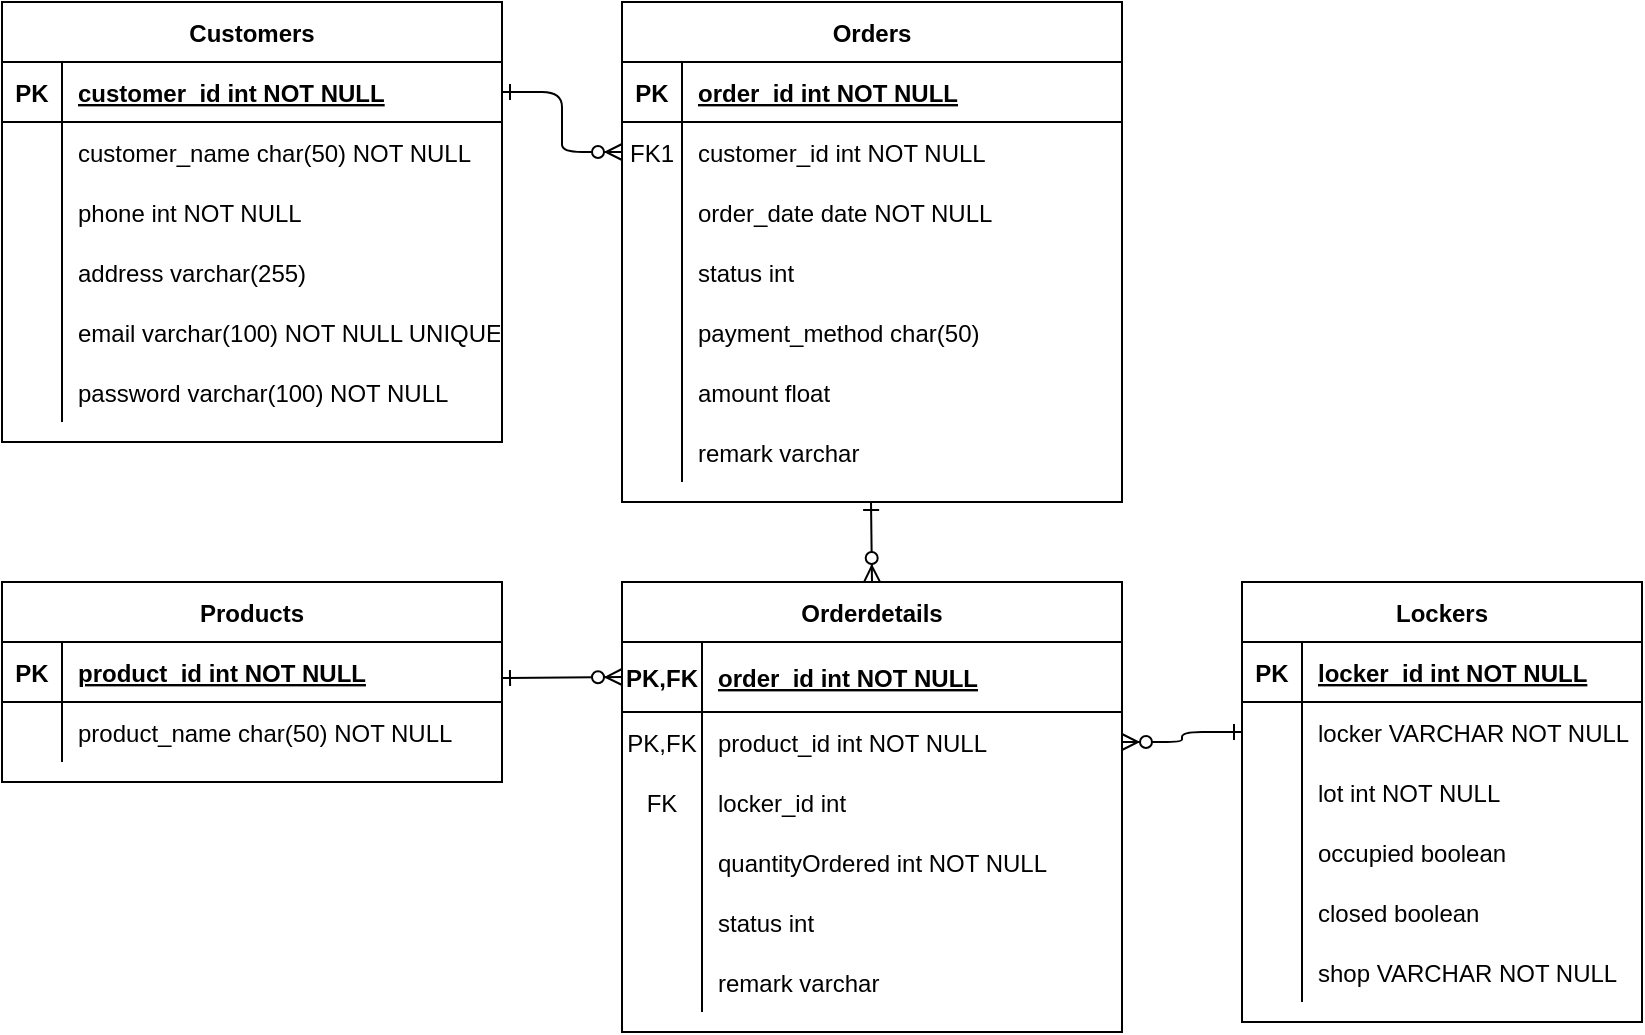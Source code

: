 <mxfile version="15.4.0" type="device"><diagram id="grjkItqrMykEuJ32szFW" name="Page-2"><mxGraphModel dx="685" dy="651" grid="1" gridSize="10" guides="1" tooltips="1" connect="1" arrows="1" fold="1" page="1" pageScale="1" pageWidth="850" pageHeight="1100" math="0" shadow="0"><root><mxCell id="0"/><mxCell id="1" parent="0"/><mxCell id="LS-kDcIeVGVTbDfE-FYb-1" value="" style="edgeStyle=entityRelationEdgeStyle;endArrow=ERzeroToMany;startArrow=ERone;endFill=1;startFill=0;" parent="1" source="LS-kDcIeVGVTbDfE-FYb-39" target="LS-kDcIeVGVTbDfE-FYb-7" edge="1"><mxGeometry width="100" height="100" relative="1" as="geometry"><mxPoint x="230" y="680" as="sourcePoint"/><mxPoint x="330" y="580" as="targetPoint"/></mxGeometry></mxCell><mxCell id="LS-kDcIeVGVTbDfE-FYb-2" value="" style="edgeStyle=orthogonalEdgeStyle;endArrow=ERzeroToMany;startArrow=ERone;endFill=1;startFill=0;exitX=0;exitY=0.5;exitDx=0;exitDy=0;entryX=1;entryY=0.5;entryDx=0;entryDy=0;" parent="1" source="LS-kDcIeVGVTbDfE-FYb-32" target="LS-kDcIeVGVTbDfE-FYb-58" edge="1"><mxGeometry width="100" height="100" relative="1" as="geometry"><mxPoint x="290" y="110" as="sourcePoint"/><mxPoint x="630" y="115" as="targetPoint"/></mxGeometry></mxCell><mxCell id="LS-kDcIeVGVTbDfE-FYb-3" value="Orders" style="shape=table;startSize=30;container=1;collapsible=1;childLayout=tableLayout;fixedRows=1;rowLines=0;fontStyle=1;align=center;resizeLast=1;" parent="1" vertex="1"><mxGeometry x="320" y="80" width="250" height="250" as="geometry"/></mxCell><mxCell id="LS-kDcIeVGVTbDfE-FYb-4" value="" style="shape=partialRectangle;collapsible=0;dropTarget=0;pointerEvents=0;fillColor=none;points=[[0,0.5],[1,0.5]];portConstraint=eastwest;top=0;left=0;right=0;bottom=1;" parent="LS-kDcIeVGVTbDfE-FYb-3" vertex="1"><mxGeometry y="30" width="250" height="30" as="geometry"/></mxCell><mxCell id="LS-kDcIeVGVTbDfE-FYb-5" value="PK" style="shape=partialRectangle;overflow=hidden;connectable=0;fillColor=none;top=0;left=0;bottom=0;right=0;fontStyle=1;" parent="LS-kDcIeVGVTbDfE-FYb-4" vertex="1"><mxGeometry width="30" height="30" as="geometry"><mxRectangle width="30" height="30" as="alternateBounds"/></mxGeometry></mxCell><mxCell id="LS-kDcIeVGVTbDfE-FYb-6" value="order_id int NOT NULL " style="shape=partialRectangle;overflow=hidden;connectable=0;fillColor=none;top=0;left=0;bottom=0;right=0;align=left;spacingLeft=6;fontStyle=5;" parent="LS-kDcIeVGVTbDfE-FYb-4" vertex="1"><mxGeometry x="30" width="220" height="30" as="geometry"><mxRectangle width="220" height="30" as="alternateBounds"/></mxGeometry></mxCell><mxCell id="LS-kDcIeVGVTbDfE-FYb-7" value="" style="shape=partialRectangle;collapsible=0;dropTarget=0;pointerEvents=0;fillColor=none;points=[[0,0.5],[1,0.5]];portConstraint=eastwest;top=0;left=0;right=0;bottom=0;" parent="LS-kDcIeVGVTbDfE-FYb-3" vertex="1"><mxGeometry y="60" width="250" height="30" as="geometry"/></mxCell><mxCell id="LS-kDcIeVGVTbDfE-FYb-8" value="FK1" style="shape=partialRectangle;overflow=hidden;connectable=0;fillColor=none;top=0;left=0;bottom=0;right=0;" parent="LS-kDcIeVGVTbDfE-FYb-7" vertex="1"><mxGeometry width="30" height="30" as="geometry"><mxRectangle width="30" height="30" as="alternateBounds"/></mxGeometry></mxCell><mxCell id="LS-kDcIeVGVTbDfE-FYb-9" value="customer_id int NOT NULL" style="shape=partialRectangle;overflow=hidden;connectable=0;fillColor=none;top=0;left=0;bottom=0;right=0;align=left;spacingLeft=6;" parent="LS-kDcIeVGVTbDfE-FYb-7" vertex="1"><mxGeometry x="30" width="220" height="30" as="geometry"><mxRectangle width="220" height="30" as="alternateBounds"/></mxGeometry></mxCell><mxCell id="LS-kDcIeVGVTbDfE-FYb-13" value="" style="shape=partialRectangle;collapsible=0;dropTarget=0;pointerEvents=0;fillColor=none;points=[[0,0.5],[1,0.5]];portConstraint=eastwest;top=0;left=0;right=0;bottom=0;" parent="LS-kDcIeVGVTbDfE-FYb-3" vertex="1"><mxGeometry y="90" width="250" height="30" as="geometry"/></mxCell><mxCell id="LS-kDcIeVGVTbDfE-FYb-14" value="" style="shape=partialRectangle;overflow=hidden;connectable=0;fillColor=none;top=0;left=0;bottom=0;right=0;" parent="LS-kDcIeVGVTbDfE-FYb-13" vertex="1"><mxGeometry width="30" height="30" as="geometry"><mxRectangle width="30" height="30" as="alternateBounds"/></mxGeometry></mxCell><mxCell id="LS-kDcIeVGVTbDfE-FYb-15" value="order_date date NOT NULL" style="shape=partialRectangle;overflow=hidden;connectable=0;fillColor=none;top=0;left=0;bottom=0;right=0;align=left;spacingLeft=6;" parent="LS-kDcIeVGVTbDfE-FYb-13" vertex="1"><mxGeometry x="30" width="220" height="30" as="geometry"><mxRectangle width="220" height="30" as="alternateBounds"/></mxGeometry></mxCell><mxCell id="LS-kDcIeVGVTbDfE-FYb-16" value="" style="shape=partialRectangle;collapsible=0;dropTarget=0;pointerEvents=0;fillColor=none;points=[[0,0.5],[1,0.5]];portConstraint=eastwest;top=0;left=0;right=0;bottom=0;" parent="LS-kDcIeVGVTbDfE-FYb-3" vertex="1"><mxGeometry y="120" width="250" height="30" as="geometry"/></mxCell><mxCell id="LS-kDcIeVGVTbDfE-FYb-17" value="" style="shape=partialRectangle;overflow=hidden;connectable=0;fillColor=none;top=0;left=0;bottom=0;right=0;" parent="LS-kDcIeVGVTbDfE-FYb-16" vertex="1"><mxGeometry width="30" height="30" as="geometry"><mxRectangle width="30" height="30" as="alternateBounds"/></mxGeometry></mxCell><mxCell id="LS-kDcIeVGVTbDfE-FYb-18" value="status int" style="shape=partialRectangle;overflow=hidden;connectable=0;fillColor=none;top=0;left=0;bottom=0;right=0;align=left;spacingLeft=6;" parent="LS-kDcIeVGVTbDfE-FYb-16" vertex="1"><mxGeometry x="30" width="220" height="30" as="geometry"><mxRectangle width="220" height="30" as="alternateBounds"/></mxGeometry></mxCell><mxCell id="LS-kDcIeVGVTbDfE-FYb-19" value="" style="shape=partialRectangle;collapsible=0;dropTarget=0;pointerEvents=0;fillColor=none;points=[[0,0.5],[1,0.5]];portConstraint=eastwest;top=0;left=0;right=0;bottom=0;" parent="LS-kDcIeVGVTbDfE-FYb-3" vertex="1"><mxGeometry y="150" width="250" height="30" as="geometry"/></mxCell><mxCell id="LS-kDcIeVGVTbDfE-FYb-20" value="" style="shape=partialRectangle;overflow=hidden;connectable=0;fillColor=none;top=0;left=0;bottom=0;right=0;" parent="LS-kDcIeVGVTbDfE-FYb-19" vertex="1"><mxGeometry width="30" height="30" as="geometry"><mxRectangle width="30" height="30" as="alternateBounds"/></mxGeometry></mxCell><mxCell id="LS-kDcIeVGVTbDfE-FYb-21" value="payment_method char(50)" style="shape=partialRectangle;overflow=hidden;connectable=0;fillColor=none;top=0;left=0;bottom=0;right=0;align=left;spacingLeft=6;" parent="LS-kDcIeVGVTbDfE-FYb-19" vertex="1"><mxGeometry x="30" width="220" height="30" as="geometry"><mxRectangle width="220" height="30" as="alternateBounds"/></mxGeometry></mxCell><mxCell id="LS-kDcIeVGVTbDfE-FYb-22" value="" style="shape=partialRectangle;collapsible=0;dropTarget=0;pointerEvents=0;fillColor=none;points=[[0,0.5],[1,0.5]];portConstraint=eastwest;top=0;left=0;right=0;bottom=0;" parent="LS-kDcIeVGVTbDfE-FYb-3" vertex="1"><mxGeometry y="180" width="250" height="30" as="geometry"/></mxCell><mxCell id="LS-kDcIeVGVTbDfE-FYb-23" value="" style="shape=partialRectangle;overflow=hidden;connectable=0;fillColor=none;top=0;left=0;bottom=0;right=0;" parent="LS-kDcIeVGVTbDfE-FYb-22" vertex="1"><mxGeometry width="30" height="30" as="geometry"><mxRectangle width="30" height="30" as="alternateBounds"/></mxGeometry></mxCell><mxCell id="LS-kDcIeVGVTbDfE-FYb-24" value="amount float" style="shape=partialRectangle;overflow=hidden;connectable=0;fillColor=none;top=0;left=0;bottom=0;right=0;align=left;spacingLeft=6;" parent="LS-kDcIeVGVTbDfE-FYb-22" vertex="1"><mxGeometry x="30" width="220" height="30" as="geometry"><mxRectangle width="220" height="30" as="alternateBounds"/></mxGeometry></mxCell><mxCell id="LS-kDcIeVGVTbDfE-FYb-25" value="" style="shape=partialRectangle;collapsible=0;dropTarget=0;pointerEvents=0;fillColor=none;points=[[0,0.5],[1,0.5]];portConstraint=eastwest;top=0;left=0;right=0;bottom=0;" parent="LS-kDcIeVGVTbDfE-FYb-3" vertex="1"><mxGeometry y="210" width="250" height="30" as="geometry"/></mxCell><mxCell id="LS-kDcIeVGVTbDfE-FYb-26" value="" style="shape=partialRectangle;overflow=hidden;connectable=0;fillColor=none;top=0;left=0;bottom=0;right=0;" parent="LS-kDcIeVGVTbDfE-FYb-25" vertex="1"><mxGeometry width="30" height="30" as="geometry"><mxRectangle width="30" height="30" as="alternateBounds"/></mxGeometry></mxCell><mxCell id="LS-kDcIeVGVTbDfE-FYb-27" value="remark varchar" style="shape=partialRectangle;overflow=hidden;connectable=0;fillColor=none;top=0;left=0;bottom=0;right=0;align=left;spacingLeft=6;" parent="LS-kDcIeVGVTbDfE-FYb-25" vertex="1"><mxGeometry x="30" width="220" height="30" as="geometry"><mxRectangle width="220" height="30" as="alternateBounds"/></mxGeometry></mxCell><mxCell id="LS-kDcIeVGVTbDfE-FYb-28" value="Lockers" style="shape=table;startSize=30;container=1;collapsible=1;childLayout=tableLayout;fixedRows=1;rowLines=0;fontStyle=1;align=center;resizeLast=1;" parent="1" vertex="1"><mxGeometry x="630" y="370" width="200" height="220" as="geometry"/></mxCell><mxCell id="LS-kDcIeVGVTbDfE-FYb-29" value="" style="shape=partialRectangle;collapsible=0;dropTarget=0;pointerEvents=0;fillColor=none;points=[[0,0.5],[1,0.5]];portConstraint=eastwest;top=0;left=0;right=0;bottom=1;" parent="LS-kDcIeVGVTbDfE-FYb-28" vertex="1"><mxGeometry y="30" width="200" height="30" as="geometry"/></mxCell><mxCell id="LS-kDcIeVGVTbDfE-FYb-30" value="PK" style="shape=partialRectangle;overflow=hidden;connectable=0;fillColor=none;top=0;left=0;bottom=0;right=0;fontStyle=1;" parent="LS-kDcIeVGVTbDfE-FYb-29" vertex="1"><mxGeometry width="30" height="30" as="geometry"><mxRectangle width="30" height="30" as="alternateBounds"/></mxGeometry></mxCell><mxCell id="LS-kDcIeVGVTbDfE-FYb-31" value="locker_id int NOT NULL " style="shape=partialRectangle;overflow=hidden;connectable=0;fillColor=none;top=0;left=0;bottom=0;right=0;align=left;spacingLeft=6;fontStyle=5;" parent="LS-kDcIeVGVTbDfE-FYb-29" vertex="1"><mxGeometry x="30" width="170" height="30" as="geometry"><mxRectangle width="170" height="30" as="alternateBounds"/></mxGeometry></mxCell><mxCell id="LS-kDcIeVGVTbDfE-FYb-32" value="" style="shape=partialRectangle;collapsible=0;dropTarget=0;pointerEvents=0;fillColor=none;points=[[0,0.5],[1,0.5]];portConstraint=eastwest;top=0;left=0;right=0;bottom=0;" parent="LS-kDcIeVGVTbDfE-FYb-28" vertex="1"><mxGeometry y="60" width="200" height="30" as="geometry"/></mxCell><mxCell id="LS-kDcIeVGVTbDfE-FYb-33" value="" style="shape=partialRectangle;overflow=hidden;connectable=0;fillColor=none;top=0;left=0;bottom=0;right=0;" parent="LS-kDcIeVGVTbDfE-FYb-32" vertex="1"><mxGeometry width="30" height="30" as="geometry"><mxRectangle width="30" height="30" as="alternateBounds"/></mxGeometry></mxCell><mxCell id="LS-kDcIeVGVTbDfE-FYb-34" value="locker VARCHAR NOT NULL" style="shape=partialRectangle;overflow=hidden;connectable=0;fillColor=none;top=0;left=0;bottom=0;right=0;align=left;spacingLeft=6;" parent="LS-kDcIeVGVTbDfE-FYb-32" vertex="1"><mxGeometry x="30" width="170" height="30" as="geometry"><mxRectangle width="170" height="30" as="alternateBounds"/></mxGeometry></mxCell><mxCell id="MwimiE2lB3HSXXo6XYTn-4" value="" style="shape=partialRectangle;collapsible=0;dropTarget=0;pointerEvents=0;fillColor=none;points=[[0,0.5],[1,0.5]];portConstraint=eastwest;top=0;left=0;right=0;bottom=0;" parent="LS-kDcIeVGVTbDfE-FYb-28" vertex="1"><mxGeometry y="90" width="200" height="30" as="geometry"/></mxCell><mxCell id="MwimiE2lB3HSXXo6XYTn-5" value="" style="shape=partialRectangle;overflow=hidden;connectable=0;fillColor=none;top=0;left=0;bottom=0;right=0;" parent="MwimiE2lB3HSXXo6XYTn-4" vertex="1"><mxGeometry width="30" height="30" as="geometry"><mxRectangle width="30" height="30" as="alternateBounds"/></mxGeometry></mxCell><mxCell id="MwimiE2lB3HSXXo6XYTn-6" value="lot int NOT NULL" style="shape=partialRectangle;overflow=hidden;connectable=0;fillColor=none;top=0;left=0;bottom=0;right=0;align=left;spacingLeft=6;" parent="MwimiE2lB3HSXXo6XYTn-4" vertex="1"><mxGeometry x="30" width="170" height="30" as="geometry"><mxRectangle width="170" height="30" as="alternateBounds"/></mxGeometry></mxCell><mxCell id="LS-kDcIeVGVTbDfE-FYb-35" value="" style="shape=partialRectangle;collapsible=0;dropTarget=0;pointerEvents=0;fillColor=none;points=[[0,0.5],[1,0.5]];portConstraint=eastwest;top=0;left=0;right=0;bottom=0;" parent="LS-kDcIeVGVTbDfE-FYb-28" vertex="1"><mxGeometry y="120" width="200" height="30" as="geometry"/></mxCell><mxCell id="LS-kDcIeVGVTbDfE-FYb-36" value="" style="shape=partialRectangle;overflow=hidden;connectable=0;fillColor=none;top=0;left=0;bottom=0;right=0;" parent="LS-kDcIeVGVTbDfE-FYb-35" vertex="1"><mxGeometry width="30" height="30" as="geometry"><mxRectangle width="30" height="30" as="alternateBounds"/></mxGeometry></mxCell><mxCell id="LS-kDcIeVGVTbDfE-FYb-37" value="occupied boolean" style="shape=partialRectangle;overflow=hidden;connectable=0;fillColor=none;top=0;left=0;bottom=0;right=0;align=left;spacingLeft=6;" parent="LS-kDcIeVGVTbDfE-FYb-35" vertex="1"><mxGeometry x="30" width="170" height="30" as="geometry"><mxRectangle width="170" height="30" as="alternateBounds"/></mxGeometry></mxCell><mxCell id="MwimiE2lB3HSXXo6XYTn-1" value="" style="shape=partialRectangle;collapsible=0;dropTarget=0;pointerEvents=0;fillColor=none;points=[[0,0.5],[1,0.5]];portConstraint=eastwest;top=0;left=0;right=0;bottom=0;" parent="LS-kDcIeVGVTbDfE-FYb-28" vertex="1"><mxGeometry y="150" width="200" height="30" as="geometry"/></mxCell><mxCell id="MwimiE2lB3HSXXo6XYTn-2" value="" style="shape=partialRectangle;overflow=hidden;connectable=0;fillColor=none;top=0;left=0;bottom=0;right=0;" parent="MwimiE2lB3HSXXo6XYTn-1" vertex="1"><mxGeometry width="30" height="30" as="geometry"><mxRectangle width="30" height="30" as="alternateBounds"/></mxGeometry></mxCell><mxCell id="MwimiE2lB3HSXXo6XYTn-3" value="closed boolean" style="shape=partialRectangle;overflow=hidden;connectable=0;fillColor=none;top=0;left=0;bottom=0;right=0;align=left;spacingLeft=6;" parent="MwimiE2lB3HSXXo6XYTn-1" vertex="1"><mxGeometry x="30" width="170" height="30" as="geometry"><mxRectangle width="170" height="30" as="alternateBounds"/></mxGeometry></mxCell><mxCell id="e6Lt8sVn6XmktYVXnQuO-1" value="" style="shape=partialRectangle;collapsible=0;dropTarget=0;pointerEvents=0;fillColor=none;points=[[0,0.5],[1,0.5]];portConstraint=eastwest;top=0;left=0;right=0;bottom=0;" parent="LS-kDcIeVGVTbDfE-FYb-28" vertex="1"><mxGeometry y="180" width="200" height="30" as="geometry"/></mxCell><mxCell id="e6Lt8sVn6XmktYVXnQuO-2" value="" style="shape=partialRectangle;overflow=hidden;connectable=0;fillColor=none;top=0;left=0;bottom=0;right=0;" parent="e6Lt8sVn6XmktYVXnQuO-1" vertex="1"><mxGeometry width="30" height="30" as="geometry"><mxRectangle width="30" height="30" as="alternateBounds"/></mxGeometry></mxCell><mxCell id="e6Lt8sVn6XmktYVXnQuO-3" value="shop VARCHAR NOT NULL" style="shape=partialRectangle;overflow=hidden;connectable=0;fillColor=none;top=0;left=0;bottom=0;right=0;align=left;spacingLeft=6;" parent="e6Lt8sVn6XmktYVXnQuO-1" vertex="1"><mxGeometry x="30" width="170" height="30" as="geometry"><mxRectangle width="170" height="30" as="alternateBounds"/></mxGeometry></mxCell><mxCell id="LS-kDcIeVGVTbDfE-FYb-38" value="Customers" style="shape=table;startSize=30;container=1;collapsible=1;childLayout=tableLayout;fixedRows=1;rowLines=0;fontStyle=1;align=center;resizeLast=1;" parent="1" vertex="1"><mxGeometry x="10" y="80" width="250" height="220" as="geometry"/></mxCell><mxCell id="LS-kDcIeVGVTbDfE-FYb-39" value="" style="shape=partialRectangle;collapsible=0;dropTarget=0;pointerEvents=0;fillColor=none;points=[[0,0.5],[1,0.5]];portConstraint=eastwest;top=0;left=0;right=0;bottom=1;" parent="LS-kDcIeVGVTbDfE-FYb-38" vertex="1"><mxGeometry y="30" width="250" height="30" as="geometry"/></mxCell><mxCell id="LS-kDcIeVGVTbDfE-FYb-40" value="PK" style="shape=partialRectangle;overflow=hidden;connectable=0;fillColor=none;top=0;left=0;bottom=0;right=0;fontStyle=1;" parent="LS-kDcIeVGVTbDfE-FYb-39" vertex="1"><mxGeometry width="30" height="30" as="geometry"><mxRectangle width="30" height="30" as="alternateBounds"/></mxGeometry></mxCell><mxCell id="LS-kDcIeVGVTbDfE-FYb-41" value="customer_id int NOT NULL " style="shape=partialRectangle;overflow=hidden;connectable=0;fillColor=none;top=0;left=0;bottom=0;right=0;align=left;spacingLeft=6;fontStyle=5;" parent="LS-kDcIeVGVTbDfE-FYb-39" vertex="1"><mxGeometry x="30" width="220" height="30" as="geometry"><mxRectangle width="220" height="30" as="alternateBounds"/></mxGeometry></mxCell><mxCell id="LS-kDcIeVGVTbDfE-FYb-42" value="" style="shape=partialRectangle;collapsible=0;dropTarget=0;pointerEvents=0;fillColor=none;points=[[0,0.5],[1,0.5]];portConstraint=eastwest;top=0;left=0;right=0;bottom=0;" parent="LS-kDcIeVGVTbDfE-FYb-38" vertex="1"><mxGeometry y="60" width="250" height="30" as="geometry"/></mxCell><mxCell id="LS-kDcIeVGVTbDfE-FYb-43" value="" style="shape=partialRectangle;overflow=hidden;connectable=0;fillColor=none;top=0;left=0;bottom=0;right=0;" parent="LS-kDcIeVGVTbDfE-FYb-42" vertex="1"><mxGeometry width="30" height="30" as="geometry"><mxRectangle width="30" height="30" as="alternateBounds"/></mxGeometry></mxCell><mxCell id="LS-kDcIeVGVTbDfE-FYb-44" value="customer_name char(50) NOT NULL" style="shape=partialRectangle;overflow=hidden;connectable=0;fillColor=none;top=0;left=0;bottom=0;right=0;align=left;spacingLeft=6;" parent="LS-kDcIeVGVTbDfE-FYb-42" vertex="1"><mxGeometry x="30" width="220" height="30" as="geometry"><mxRectangle width="220" height="30" as="alternateBounds"/></mxGeometry></mxCell><mxCell id="LS-kDcIeVGVTbDfE-FYb-45" value="" style="shape=partialRectangle;collapsible=0;dropTarget=0;pointerEvents=0;fillColor=none;points=[[0,0.5],[1,0.5]];portConstraint=eastwest;top=0;left=0;right=0;bottom=0;" parent="LS-kDcIeVGVTbDfE-FYb-38" vertex="1"><mxGeometry y="90" width="250" height="30" as="geometry"/></mxCell><mxCell id="LS-kDcIeVGVTbDfE-FYb-46" value="" style="shape=partialRectangle;overflow=hidden;connectable=0;fillColor=none;top=0;left=0;bottom=0;right=0;" parent="LS-kDcIeVGVTbDfE-FYb-45" vertex="1"><mxGeometry width="30" height="30" as="geometry"><mxRectangle width="30" height="30" as="alternateBounds"/></mxGeometry></mxCell><mxCell id="LS-kDcIeVGVTbDfE-FYb-47" value="phone int NOT NULL" style="shape=partialRectangle;overflow=hidden;connectable=0;fillColor=none;top=0;left=0;bottom=0;right=0;align=left;spacingLeft=6;" parent="LS-kDcIeVGVTbDfE-FYb-45" vertex="1"><mxGeometry x="30" width="220" height="30" as="geometry"><mxRectangle width="220" height="30" as="alternateBounds"/></mxGeometry></mxCell><mxCell id="0bMtUnEliJhPt9vWgOLr-1" value="" style="shape=partialRectangle;collapsible=0;dropTarget=0;pointerEvents=0;fillColor=none;points=[[0,0.5],[1,0.5]];portConstraint=eastwest;top=0;left=0;right=0;bottom=0;" vertex="1" parent="LS-kDcIeVGVTbDfE-FYb-38"><mxGeometry y="120" width="250" height="30" as="geometry"/></mxCell><mxCell id="0bMtUnEliJhPt9vWgOLr-2" value="" style="shape=partialRectangle;overflow=hidden;connectable=0;fillColor=none;top=0;left=0;bottom=0;right=0;" vertex="1" parent="0bMtUnEliJhPt9vWgOLr-1"><mxGeometry width="30" height="30" as="geometry"><mxRectangle width="30" height="30" as="alternateBounds"/></mxGeometry></mxCell><mxCell id="0bMtUnEliJhPt9vWgOLr-3" value="address varchar(255)" style="shape=partialRectangle;overflow=hidden;connectable=0;fillColor=none;top=0;left=0;bottom=0;right=0;align=left;spacingLeft=6;" vertex="1" parent="0bMtUnEliJhPt9vWgOLr-1"><mxGeometry x="30" width="220" height="30" as="geometry"><mxRectangle width="220" height="30" as="alternateBounds"/></mxGeometry></mxCell><mxCell id="LS-kDcIeVGVTbDfE-FYb-48" value="" style="shape=partialRectangle;collapsible=0;dropTarget=0;pointerEvents=0;fillColor=none;points=[[0,0.5],[1,0.5]];portConstraint=eastwest;top=0;left=0;right=0;bottom=0;" parent="LS-kDcIeVGVTbDfE-FYb-38" vertex="1"><mxGeometry y="150" width="250" height="30" as="geometry"/></mxCell><mxCell id="LS-kDcIeVGVTbDfE-FYb-49" value="" style="shape=partialRectangle;overflow=hidden;connectable=0;fillColor=none;top=0;left=0;bottom=0;right=0;" parent="LS-kDcIeVGVTbDfE-FYb-48" vertex="1"><mxGeometry width="30" height="30" as="geometry"><mxRectangle width="30" height="30" as="alternateBounds"/></mxGeometry></mxCell><mxCell id="LS-kDcIeVGVTbDfE-FYb-50" value="email varchar(100) NOT NULL UNIQUE" style="shape=partialRectangle;overflow=hidden;connectable=0;fillColor=none;top=0;left=0;bottom=0;right=0;align=left;spacingLeft=6;" parent="LS-kDcIeVGVTbDfE-FYb-48" vertex="1"><mxGeometry x="30" width="220" height="30" as="geometry"><mxRectangle width="220" height="30" as="alternateBounds"/></mxGeometry></mxCell><mxCell id="LS-kDcIeVGVTbDfE-FYb-51" value="" style="shape=partialRectangle;collapsible=0;dropTarget=0;pointerEvents=0;fillColor=none;points=[[0,0.5],[1,0.5]];portConstraint=eastwest;top=0;left=0;right=0;bottom=0;" parent="LS-kDcIeVGVTbDfE-FYb-38" vertex="1"><mxGeometry y="180" width="250" height="30" as="geometry"/></mxCell><mxCell id="LS-kDcIeVGVTbDfE-FYb-52" value="" style="shape=partialRectangle;overflow=hidden;connectable=0;fillColor=none;top=0;left=0;bottom=0;right=0;" parent="LS-kDcIeVGVTbDfE-FYb-51" vertex="1"><mxGeometry width="30" height="30" as="geometry"><mxRectangle width="30" height="30" as="alternateBounds"/></mxGeometry></mxCell><mxCell id="LS-kDcIeVGVTbDfE-FYb-53" value="password varchar(100) NOT NULL" style="shape=partialRectangle;overflow=hidden;connectable=0;fillColor=none;top=0;left=0;bottom=0;right=0;align=left;spacingLeft=6;" parent="LS-kDcIeVGVTbDfE-FYb-51" vertex="1"><mxGeometry x="30" width="220" height="30" as="geometry"><mxRectangle width="220" height="30" as="alternateBounds"/></mxGeometry></mxCell><mxCell id="LS-kDcIeVGVTbDfE-FYb-54" value="Orderdetails" style="shape=table;startSize=30;container=1;collapsible=1;childLayout=tableLayout;fixedRows=1;rowLines=0;fontStyle=1;align=center;resizeLast=1;" parent="1" vertex="1"><mxGeometry x="320" y="370" width="250" height="225" as="geometry"/></mxCell><mxCell id="LS-kDcIeVGVTbDfE-FYb-55" value="" style="shape=partialRectangle;collapsible=0;dropTarget=0;pointerEvents=0;fillColor=none;points=[[0,0.5],[1,0.5]];portConstraint=eastwest;top=0;left=0;right=0;bottom=1;" parent="LS-kDcIeVGVTbDfE-FYb-54" vertex="1"><mxGeometry y="30" width="250" height="35" as="geometry"/></mxCell><mxCell id="LS-kDcIeVGVTbDfE-FYb-56" value="PK,FK" style="shape=partialRectangle;overflow=hidden;connectable=0;fillColor=none;top=0;left=0;bottom=0;right=0;fontStyle=1;" parent="LS-kDcIeVGVTbDfE-FYb-55" vertex="1"><mxGeometry width="40" height="35" as="geometry"><mxRectangle width="40" height="35" as="alternateBounds"/></mxGeometry></mxCell><mxCell id="LS-kDcIeVGVTbDfE-FYb-57" value="order_id int NOT NULL " style="shape=partialRectangle;overflow=hidden;connectable=0;fillColor=none;top=0;left=0;bottom=0;right=0;align=left;spacingLeft=6;fontStyle=5;" parent="LS-kDcIeVGVTbDfE-FYb-55" vertex="1"><mxGeometry x="40" width="210" height="35" as="geometry"><mxRectangle width="210" height="35" as="alternateBounds"/></mxGeometry></mxCell><mxCell id="LS-kDcIeVGVTbDfE-FYb-58" value="" style="shape=partialRectangle;collapsible=0;dropTarget=0;pointerEvents=0;fillColor=none;points=[[0,0.5],[1,0.5]];portConstraint=eastwest;top=0;left=0;right=0;bottom=0;" parent="LS-kDcIeVGVTbDfE-FYb-54" vertex="1"><mxGeometry y="65" width="250" height="30" as="geometry"/></mxCell><mxCell id="LS-kDcIeVGVTbDfE-FYb-59" value="PK,FK" style="shape=partialRectangle;overflow=hidden;connectable=0;fillColor=none;top=0;left=0;bottom=0;right=0;" parent="LS-kDcIeVGVTbDfE-FYb-58" vertex="1"><mxGeometry width="40" height="30" as="geometry"><mxRectangle width="40" height="30" as="alternateBounds"/></mxGeometry></mxCell><mxCell id="LS-kDcIeVGVTbDfE-FYb-60" value="product_id int NOT NULL" style="shape=partialRectangle;overflow=hidden;connectable=0;fillColor=none;top=0;left=0;bottom=0;right=0;align=left;spacingLeft=6;strokeColor=#000000;" parent="LS-kDcIeVGVTbDfE-FYb-58" vertex="1"><mxGeometry x="40" width="210" height="30" as="geometry"><mxRectangle width="210" height="30" as="alternateBounds"/></mxGeometry></mxCell><mxCell id="LS-kDcIeVGVTbDfE-FYb-61" value="" style="shape=partialRectangle;collapsible=0;dropTarget=0;pointerEvents=0;fillColor=none;points=[[0,0.5],[1,0.5]];portConstraint=eastwest;top=0;left=0;right=0;bottom=0;" parent="LS-kDcIeVGVTbDfE-FYb-54" vertex="1"><mxGeometry y="95" width="250" height="30" as="geometry"/></mxCell><mxCell id="LS-kDcIeVGVTbDfE-FYb-62" value="FK" style="shape=partialRectangle;overflow=hidden;connectable=0;fillColor=none;top=0;left=0;bottom=0;right=0;" parent="LS-kDcIeVGVTbDfE-FYb-61" vertex="1"><mxGeometry width="40" height="30" as="geometry"><mxRectangle width="40" height="30" as="alternateBounds"/></mxGeometry></mxCell><mxCell id="LS-kDcIeVGVTbDfE-FYb-63" value="locker_id int " style="shape=partialRectangle;overflow=hidden;connectable=0;fillColor=none;top=0;left=0;bottom=0;right=0;align=left;spacingLeft=6;" parent="LS-kDcIeVGVTbDfE-FYb-61" vertex="1"><mxGeometry x="40" width="210" height="30" as="geometry"><mxRectangle width="210" height="30" as="alternateBounds"/></mxGeometry></mxCell><mxCell id="LS-kDcIeVGVTbDfE-FYb-64" value="" style="shape=partialRectangle;collapsible=0;dropTarget=0;pointerEvents=0;fillColor=none;points=[[0,0.5],[1,0.5]];portConstraint=eastwest;top=0;left=0;right=0;bottom=0;" parent="LS-kDcIeVGVTbDfE-FYb-54" vertex="1"><mxGeometry y="125" width="250" height="30" as="geometry"/></mxCell><mxCell id="LS-kDcIeVGVTbDfE-FYb-65" value="" style="shape=partialRectangle;overflow=hidden;connectable=0;fillColor=none;top=0;left=0;bottom=0;right=0;" parent="LS-kDcIeVGVTbDfE-FYb-64" vertex="1"><mxGeometry width="40" height="30" as="geometry"><mxRectangle width="40" height="30" as="alternateBounds"/></mxGeometry></mxCell><mxCell id="LS-kDcIeVGVTbDfE-FYb-66" value="quantityOrdered int NOT NULL" style="shape=partialRectangle;overflow=hidden;connectable=0;fillColor=none;top=0;left=0;bottom=0;right=0;align=left;spacingLeft=6;" parent="LS-kDcIeVGVTbDfE-FYb-64" vertex="1"><mxGeometry x="40" width="210" height="30" as="geometry"><mxRectangle width="210" height="30" as="alternateBounds"/></mxGeometry></mxCell><mxCell id="LS-kDcIeVGVTbDfE-FYb-67" value="" style="shape=partialRectangle;collapsible=0;dropTarget=0;pointerEvents=0;fillColor=none;points=[[0,0.5],[1,0.5]];portConstraint=eastwest;top=0;left=0;right=0;bottom=0;" parent="LS-kDcIeVGVTbDfE-FYb-54" vertex="1"><mxGeometry y="155" width="250" height="30" as="geometry"/></mxCell><mxCell id="LS-kDcIeVGVTbDfE-FYb-68" value="" style="shape=partialRectangle;overflow=hidden;connectable=0;fillColor=none;top=0;left=0;bottom=0;right=0;" parent="LS-kDcIeVGVTbDfE-FYb-67" vertex="1"><mxGeometry width="40" height="30" as="geometry"><mxRectangle width="40" height="30" as="alternateBounds"/></mxGeometry></mxCell><mxCell id="LS-kDcIeVGVTbDfE-FYb-69" value="status int" style="shape=partialRectangle;overflow=hidden;connectable=0;fillColor=none;top=0;left=0;bottom=0;right=0;align=left;spacingLeft=6;" parent="LS-kDcIeVGVTbDfE-FYb-67" vertex="1"><mxGeometry x="40" width="210" height="30" as="geometry"><mxRectangle width="210" height="30" as="alternateBounds"/></mxGeometry></mxCell><mxCell id="LS-kDcIeVGVTbDfE-FYb-70" value="" style="shape=partialRectangle;collapsible=0;dropTarget=0;pointerEvents=0;fillColor=none;points=[[0,0.5],[1,0.5]];portConstraint=eastwest;top=0;left=0;right=0;bottom=0;" parent="LS-kDcIeVGVTbDfE-FYb-54" vertex="1"><mxGeometry y="185" width="250" height="30" as="geometry"/></mxCell><mxCell id="LS-kDcIeVGVTbDfE-FYb-71" value="" style="shape=partialRectangle;overflow=hidden;connectable=0;fillColor=none;top=0;left=0;bottom=0;right=0;" parent="LS-kDcIeVGVTbDfE-FYb-70" vertex="1"><mxGeometry width="40" height="30" as="geometry"><mxRectangle width="40" height="30" as="alternateBounds"/></mxGeometry></mxCell><mxCell id="LS-kDcIeVGVTbDfE-FYb-72" value="remark varchar" style="shape=partialRectangle;overflow=hidden;connectable=0;fillColor=none;top=0;left=0;bottom=0;right=0;align=left;spacingLeft=6;" parent="LS-kDcIeVGVTbDfE-FYb-70" vertex="1"><mxGeometry x="40" width="210" height="30" as="geometry"><mxRectangle width="210" height="30" as="alternateBounds"/></mxGeometry></mxCell><mxCell id="LS-kDcIeVGVTbDfE-FYb-73" value="Products" style="shape=table;startSize=30;container=1;collapsible=1;childLayout=tableLayout;fixedRows=1;rowLines=0;fontStyle=1;align=center;resizeLast=1;" parent="1" vertex="1"><mxGeometry x="10" y="370" width="250" height="100" as="geometry"/></mxCell><mxCell id="LS-kDcIeVGVTbDfE-FYb-74" value="" style="shape=partialRectangle;collapsible=0;dropTarget=0;pointerEvents=0;fillColor=none;points=[[0,0.5],[1,0.5]];portConstraint=eastwest;top=0;left=0;right=0;bottom=1;" parent="LS-kDcIeVGVTbDfE-FYb-73" vertex="1"><mxGeometry y="30" width="250" height="30" as="geometry"/></mxCell><mxCell id="LS-kDcIeVGVTbDfE-FYb-75" value="PK" style="shape=partialRectangle;overflow=hidden;connectable=0;fillColor=none;top=0;left=0;bottom=0;right=0;fontStyle=1;" parent="LS-kDcIeVGVTbDfE-FYb-74" vertex="1"><mxGeometry width="30" height="30" as="geometry"><mxRectangle width="30" height="30" as="alternateBounds"/></mxGeometry></mxCell><mxCell id="LS-kDcIeVGVTbDfE-FYb-76" value="product_id int NOT NULL" style="shape=partialRectangle;overflow=hidden;connectable=0;fillColor=none;top=0;left=0;bottom=0;right=0;align=left;spacingLeft=6;fontStyle=5;" parent="LS-kDcIeVGVTbDfE-FYb-74" vertex="1"><mxGeometry x="30" width="220" height="30" as="geometry"><mxRectangle width="220" height="30" as="alternateBounds"/></mxGeometry></mxCell><mxCell id="LS-kDcIeVGVTbDfE-FYb-77" value="" style="shape=partialRectangle;collapsible=0;dropTarget=0;pointerEvents=0;fillColor=none;points=[[0,0.5],[1,0.5]];portConstraint=eastwest;top=0;left=0;right=0;bottom=0;" parent="LS-kDcIeVGVTbDfE-FYb-73" vertex="1"><mxGeometry y="60" width="250" height="30" as="geometry"/></mxCell><mxCell id="LS-kDcIeVGVTbDfE-FYb-78" value="" style="shape=partialRectangle;overflow=hidden;connectable=0;fillColor=none;top=0;left=0;bottom=0;right=0;" parent="LS-kDcIeVGVTbDfE-FYb-77" vertex="1"><mxGeometry width="30" height="30" as="geometry"><mxRectangle width="30" height="30" as="alternateBounds"/></mxGeometry></mxCell><mxCell id="LS-kDcIeVGVTbDfE-FYb-79" value="product_name char(50) NOT NULL" style="shape=partialRectangle;overflow=hidden;connectable=0;fillColor=none;top=0;left=0;bottom=0;right=0;align=left;spacingLeft=6;" parent="LS-kDcIeVGVTbDfE-FYb-77" vertex="1"><mxGeometry x="30" width="220" height="30" as="geometry"><mxRectangle width="220" height="30" as="alternateBounds"/></mxGeometry></mxCell><mxCell id="LS-kDcIeVGVTbDfE-FYb-89" value="" style="endArrow=ERzeroToMany;startArrow=ERone;endFill=1;startFill=0;exitX=0.5;exitY=1;exitDx=0;exitDy=0;" parent="1" edge="1"><mxGeometry width="100" height="100" relative="1" as="geometry"><mxPoint x="444.5" y="330" as="sourcePoint"/><mxPoint x="445" y="370" as="targetPoint"/></mxGeometry></mxCell><mxCell id="LS-kDcIeVGVTbDfE-FYb-90" value="" style="endArrow=ERzeroToMany;startArrow=ERone;endFill=1;startFill=0;entryX=0;entryY=0.5;entryDx=0;entryDy=0;" parent="1" target="LS-kDcIeVGVTbDfE-FYb-55" edge="1"><mxGeometry width="100" height="100" relative="1" as="geometry"><mxPoint x="260" y="418" as="sourcePoint"/><mxPoint x="260" y="437.5" as="targetPoint"/></mxGeometry></mxCell></root></mxGraphModel></diagram></mxfile>
